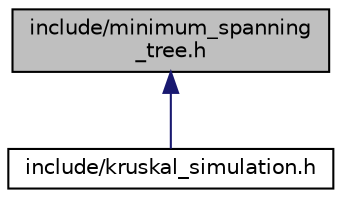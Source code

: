 digraph "include/minimum_spanning_tree.h"
{
 // LATEX_PDF_SIZE
  edge [fontname="Helvetica",fontsize="10",labelfontname="Helvetica",labelfontsize="10"];
  node [fontname="Helvetica",fontsize="10",shape=record];
  Node1 [label="include/minimum_spanning\l_tree.h",height=0.2,width=0.4,color="black", fillcolor="grey75", style="filled", fontcolor="black",tooltip="Minimum Spanning Tree class declarations."];
  Node1 -> Node2 [dir="back",color="midnightblue",fontsize="10",style="solid",fontname="Helvetica"];
  Node2 [label="include/kruskal_simulation.h",height=0.2,width=0.4,color="black", fillcolor="white", style="filled",URL="$kruskal__simulation_8h.html",tooltip="kruskal simulation class declarations"];
}
